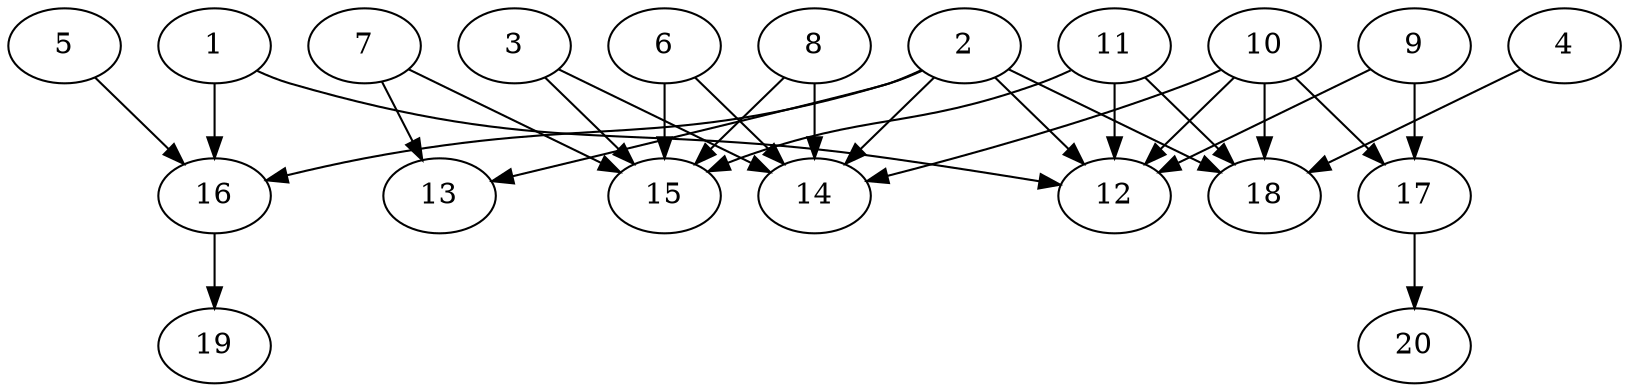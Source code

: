 // DAG automatically generated by daggen at Wed Jul 24 21:26:16 2019
// ./daggen --dot -n 20 --ccr 0.5 --fat 0.8 --regular 0.5 --density 0.5 --mindata 5242880 --maxdata 52428800 
digraph G {
  1 [size="77037568", alpha="0.08", expect_size="38518784"] 
  1 -> 12 [size ="38518784"]
  1 -> 16 [size ="38518784"]
  2 [size="99690496", alpha="0.18", expect_size="49845248"] 
  2 -> 12 [size ="49845248"]
  2 -> 13 [size ="49845248"]
  2 -> 14 [size ="49845248"]
  2 -> 16 [size ="49845248"]
  2 -> 18 [size ="49845248"]
  3 [size="99510272", alpha="0.12", expect_size="49755136"] 
  3 -> 14 [size ="49755136"]
  3 -> 15 [size ="49755136"]
  4 [size="43325440", alpha="0.07", expect_size="21662720"] 
  4 -> 18 [size ="21662720"]
  5 [size="43923456", alpha="0.18", expect_size="21961728"] 
  5 -> 16 [size ="21961728"]
  6 [size="80807936", alpha="0.17", expect_size="40403968"] 
  6 -> 14 [size ="40403968"]
  6 -> 15 [size ="40403968"]
  7 [size="31483904", alpha="0.19", expect_size="15741952"] 
  7 -> 13 [size ="15741952"]
  7 -> 15 [size ="15741952"]
  8 [size="35721216", alpha="0.11", expect_size="17860608"] 
  8 -> 14 [size ="17860608"]
  8 -> 15 [size ="17860608"]
  9 [size="47767552", alpha="0.19", expect_size="23883776"] 
  9 -> 12 [size ="23883776"]
  9 -> 17 [size ="23883776"]
  10 [size="16547840", alpha="0.05", expect_size="8273920"] 
  10 -> 12 [size ="8273920"]
  10 -> 14 [size ="8273920"]
  10 -> 17 [size ="8273920"]
  10 -> 18 [size ="8273920"]
  11 [size="24455168", alpha="0.19", expect_size="12227584"] 
  11 -> 12 [size ="12227584"]
  11 -> 15 [size ="12227584"]
  11 -> 18 [size ="12227584"]
  12 [size="61874176", alpha="0.11", expect_size="30937088"] 
  13 [size="52389888", alpha="0.15", expect_size="26194944"] 
  14 [size="15720448", alpha="0.05", expect_size="7860224"] 
  15 [size="47659008", alpha="0.16", expect_size="23829504"] 
  16 [size="40505344", alpha="0.15", expect_size="20252672"] 
  16 -> 19 [size ="20252672"]
  17 [size="24172544", alpha="0.16", expect_size="12086272"] 
  17 -> 20 [size ="12086272"]
  18 [size="19503104", alpha="0.04", expect_size="9751552"] 
  19 [size="69507072", alpha="0.05", expect_size="34753536"] 
  20 [size="65189888", alpha="0.20", expect_size="32594944"] 
}
